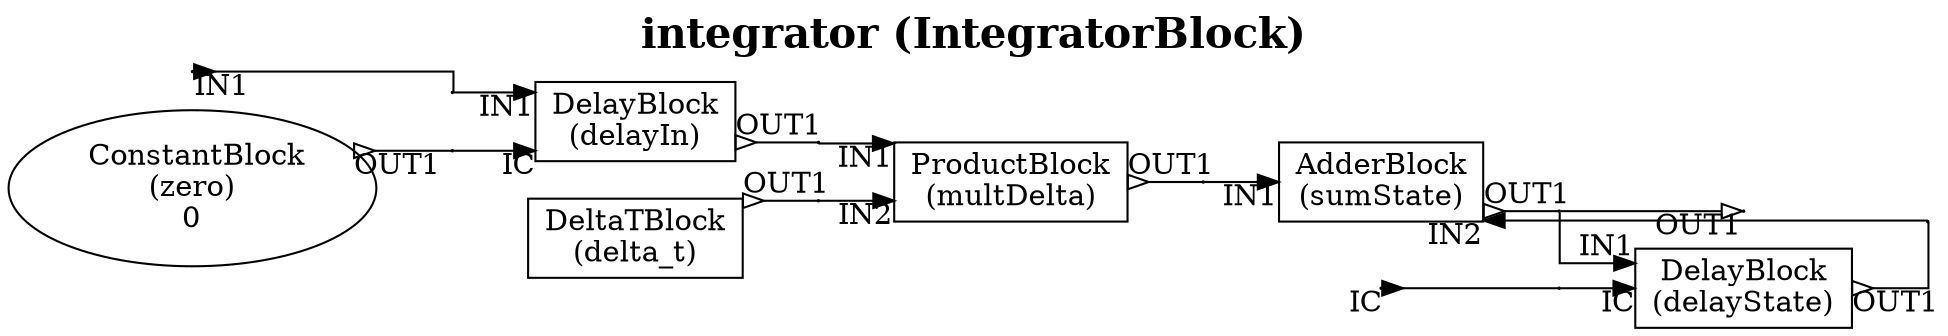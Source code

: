 // CBD model of the integrator block
// Created with CBD.converters.CBDDraw
digraph model {
 splines=ortho;
 label=<<B>integrator (IntegratorBlock)</B>>;
 labelloc="t";
 fontsize=20;
 rankdir="LR";
 node_139807938602848_IN1 [shape=point, width=0.01, height=0.01];
 inter_139807938602848_IN1 [shape=point, width=0.01, height=0.01];
 node_139807938602848_IN1 -> inter_139807938602848_IN1 [taillabel="IN1", arrowhead="none", arrowtail="inv", dir=both];
 node_139807938602848_IC [shape=point, width=0.01, height=0.01];
 inter_139807938602848_IC [shape=point, width=0.01, height=0.01];
 node_139807938602848_IC -> inter_139807938602848_IC [taillabel="IC", arrowhead="none", arrowtail="inv", dir=both];
 node_139807103207024 [label=" ConstantBlock\n(zero)\n0", shape=ellipse];
 inter_139807103207024_OUT1 [shape=point, width=0.01, height=0.01];
 node_139807103207024 -> inter_139807103207024_OUT1 [taillabel="OUT1", arrowtail="oinv", arrowhead="none", dir=both];
 node_139806839219104 [label="DeltaTBlock\n(delta_t)", shape=box];
 inter_139806839219104_OUT1 [shape=point, width=0.01, height=0.01];
 node_139806839219104 -> inter_139806839219104_OUT1 [taillabel="OUT1", arrowtail="oinv", arrowhead="none", dir=both];
 node_139806839218288 [label="DelayBlock\n(delayIn)", shape=box];
 inter_139807938602848_IN1 -> node_139806839218288 [headlabel="IN1", arrowhead="normal", arrowtail="none", dir=both];
 inter_139807103207024_OUT1 -> node_139806839218288 [headlabel="IC", arrowhead="normal", arrowtail="none", dir=both];
 inter_139806839218288_OUT1 [shape=point, width=0.01, height=0.01];
 node_139806839218288 -> inter_139806839218288_OUT1 [taillabel="OUT1", arrowtail="oinv", arrowhead="none", dir=both];
 node_139806839213360 [label="ProductBlock\n(multDelta)", shape=box];
 inter_139806839218288_OUT1 -> node_139806839213360 [headlabel="IN1", arrowhead="normal", arrowtail="none", dir=both];
 inter_139806839219104_OUT1 -> node_139806839213360 [headlabel="IN2", arrowhead="normal", arrowtail="none", dir=both];
 inter_139806839213360_OUT1 [shape=point, width=0.01, height=0.01];
 node_139806839213360 -> inter_139806839213360_OUT1 [taillabel="OUT1", arrowtail="oinv", arrowhead="none", dir=both];
 node_139806839213744 [label="DelayBlock\n(delayState)", shape=box];
 inter_139806839214816_OUT1 -> node_139806839213744 [headlabel="IN1", arrowhead="normal", arrowtail="none", dir=both];
 inter_139807938602848_IC -> node_139806839213744 [headlabel="IC", arrowhead="normal", arrowtail="none", dir=both];
 inter_139806839213744_OUT1 [shape=point, width=0.01, height=0.01];
 node_139806839213744 -> inter_139806839213744_OUT1 [taillabel="OUT1", arrowtail="oinv", arrowhead="none", dir=both];
 node_139806839214816 [label="AdderBlock\n(sumState)", shape=box];
 inter_139806839213360_OUT1 -> node_139806839214816 [headlabel="IN1", arrowhead="normal", arrowtail="none", dir=both];
 inter_139806839213744_OUT1 -> node_139806839214816 [headlabel="IN2", arrowhead="normal", arrowtail="none", dir=both];
 inter_139806839214816_OUT1 [shape=point, width=0.01, height=0.01];
 node_139806839214816 -> inter_139806839214816_OUT1 [taillabel="OUT1", arrowtail="oinv", arrowhead="none", dir=both];
 node_139807938602848_OUT1 [shape=point, width=0.01, height=0.01];
 inter_139806839214816_OUT1 -> node_139807938602848_OUT1 [headlabel="OUT1", arrowhead="onormal", arrowtail="none", dir=both];

}